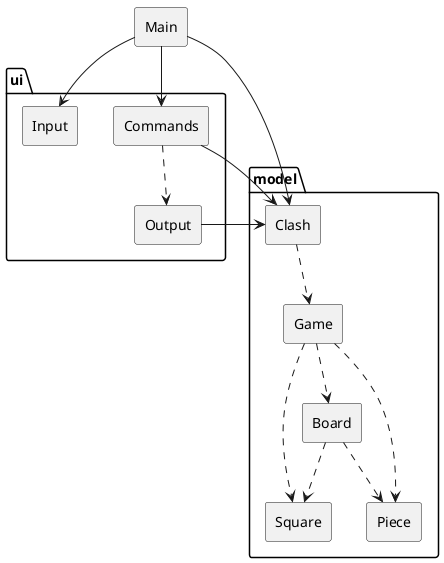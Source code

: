 @startuml

skinparam componentStyle rectangle

package ui {
  [Commands] ..> [Output]
  [Input]
}

package model {
  [Clash] ..> [Game]
  [Game] ..> [Board]
  [Game] ..> [Square]
  [Game] ..> [Piece]
  [Board] ..> [Piece]
  [Board] ..> [Square]
}

[Main] --> [Clash]
[Main] --> [Commands]
[Main] --> [Input]
[Commands] -> [Clash]
[Output] -> [Clash]

@enduml